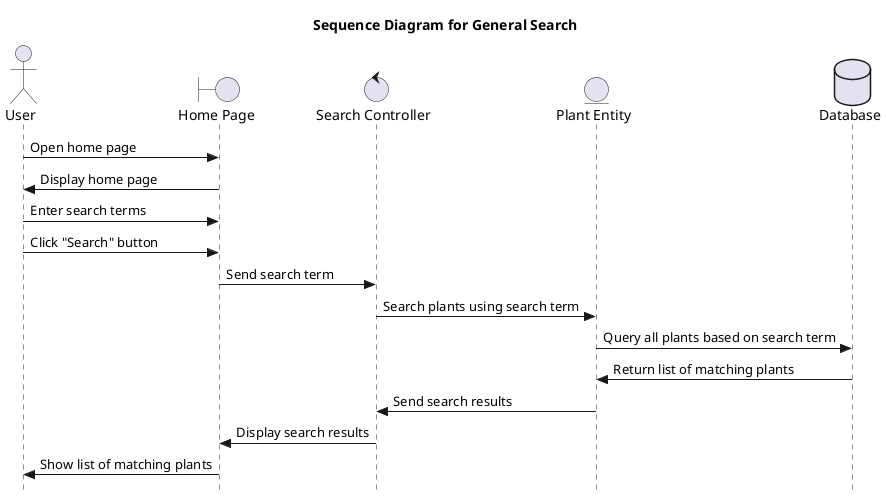 @startuml Sequence Diagram for General Search
title Sequence Diagram for General Search

actor User
boundary "Home Page" as HomePage
control "Search Controller" as Controller
entity "Plant Entity" as Plant
database "Database" as DB

skinparam style strictuml

User -> HomePage : Open home page
HomePage -> User : Display home page
User -> HomePage : Enter search terms
User -> HomePage : Click "Search" button
HomePage -> Controller : Send search term
Controller -> Plant : Search plants using search term
Plant -> DB : Query all plants based on search term
DB -> Plant : Return list of matching plants
Plant -> Controller : Send search results
Controller -> HomePage : Display search results
HomePage -> User : Show list of matching plants

@enduml
